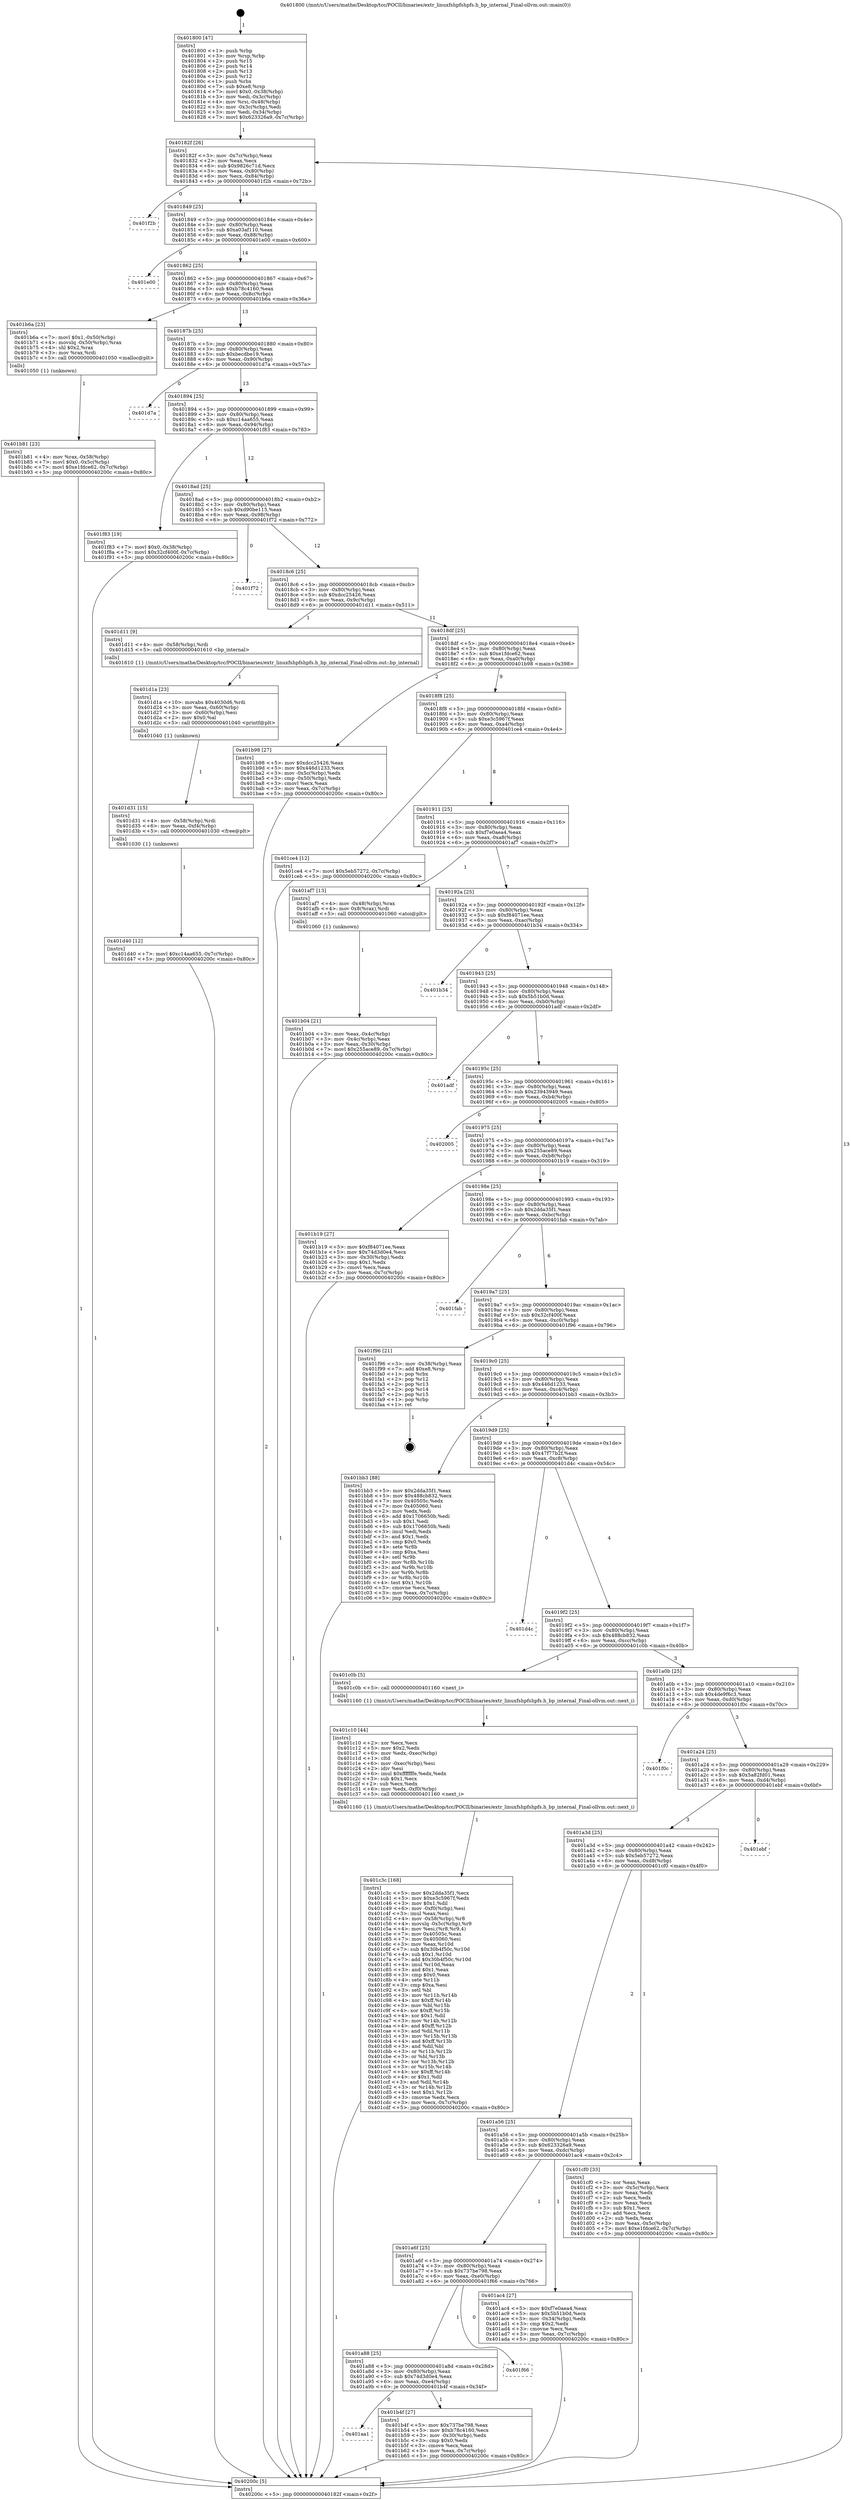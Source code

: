 digraph "0x401800" {
  label = "0x401800 (/mnt/c/Users/mathe/Desktop/tcc/POCII/binaries/extr_linuxfshpfshpfs.h_bp_internal_Final-ollvm.out::main(0))"
  labelloc = "t"
  node[shape=record]

  Entry [label="",width=0.3,height=0.3,shape=circle,fillcolor=black,style=filled]
  "0x40182f" [label="{
     0x40182f [26]\l
     | [instrs]\l
     &nbsp;&nbsp;0x40182f \<+3\>: mov -0x7c(%rbp),%eax\l
     &nbsp;&nbsp;0x401832 \<+2\>: mov %eax,%ecx\l
     &nbsp;&nbsp;0x401834 \<+6\>: sub $0x9826c71d,%ecx\l
     &nbsp;&nbsp;0x40183a \<+3\>: mov %eax,-0x80(%rbp)\l
     &nbsp;&nbsp;0x40183d \<+6\>: mov %ecx,-0x84(%rbp)\l
     &nbsp;&nbsp;0x401843 \<+6\>: je 0000000000401f2b \<main+0x72b\>\l
  }"]
  "0x401f2b" [label="{
     0x401f2b\l
  }", style=dashed]
  "0x401849" [label="{
     0x401849 [25]\l
     | [instrs]\l
     &nbsp;&nbsp;0x401849 \<+5\>: jmp 000000000040184e \<main+0x4e\>\l
     &nbsp;&nbsp;0x40184e \<+3\>: mov -0x80(%rbp),%eax\l
     &nbsp;&nbsp;0x401851 \<+5\>: sub $0xa03af110,%eax\l
     &nbsp;&nbsp;0x401856 \<+6\>: mov %eax,-0x88(%rbp)\l
     &nbsp;&nbsp;0x40185c \<+6\>: je 0000000000401e00 \<main+0x600\>\l
  }"]
  Exit [label="",width=0.3,height=0.3,shape=circle,fillcolor=black,style=filled,peripheries=2]
  "0x401e00" [label="{
     0x401e00\l
  }", style=dashed]
  "0x401862" [label="{
     0x401862 [25]\l
     | [instrs]\l
     &nbsp;&nbsp;0x401862 \<+5\>: jmp 0000000000401867 \<main+0x67\>\l
     &nbsp;&nbsp;0x401867 \<+3\>: mov -0x80(%rbp),%eax\l
     &nbsp;&nbsp;0x40186a \<+5\>: sub $0xb78c4160,%eax\l
     &nbsp;&nbsp;0x40186f \<+6\>: mov %eax,-0x8c(%rbp)\l
     &nbsp;&nbsp;0x401875 \<+6\>: je 0000000000401b6a \<main+0x36a\>\l
  }"]
  "0x401d40" [label="{
     0x401d40 [12]\l
     | [instrs]\l
     &nbsp;&nbsp;0x401d40 \<+7\>: movl $0xc14aa655,-0x7c(%rbp)\l
     &nbsp;&nbsp;0x401d47 \<+5\>: jmp 000000000040200c \<main+0x80c\>\l
  }"]
  "0x401b6a" [label="{
     0x401b6a [23]\l
     | [instrs]\l
     &nbsp;&nbsp;0x401b6a \<+7\>: movl $0x1,-0x50(%rbp)\l
     &nbsp;&nbsp;0x401b71 \<+4\>: movslq -0x50(%rbp),%rax\l
     &nbsp;&nbsp;0x401b75 \<+4\>: shl $0x2,%rax\l
     &nbsp;&nbsp;0x401b79 \<+3\>: mov %rax,%rdi\l
     &nbsp;&nbsp;0x401b7c \<+5\>: call 0000000000401050 \<malloc@plt\>\l
     | [calls]\l
     &nbsp;&nbsp;0x401050 \{1\} (unknown)\l
  }"]
  "0x40187b" [label="{
     0x40187b [25]\l
     | [instrs]\l
     &nbsp;&nbsp;0x40187b \<+5\>: jmp 0000000000401880 \<main+0x80\>\l
     &nbsp;&nbsp;0x401880 \<+3\>: mov -0x80(%rbp),%eax\l
     &nbsp;&nbsp;0x401883 \<+5\>: sub $0xbecdbe19,%eax\l
     &nbsp;&nbsp;0x401888 \<+6\>: mov %eax,-0x90(%rbp)\l
     &nbsp;&nbsp;0x40188e \<+6\>: je 0000000000401d7a \<main+0x57a\>\l
  }"]
  "0x401d31" [label="{
     0x401d31 [15]\l
     | [instrs]\l
     &nbsp;&nbsp;0x401d31 \<+4\>: mov -0x58(%rbp),%rdi\l
     &nbsp;&nbsp;0x401d35 \<+6\>: mov %eax,-0xf4(%rbp)\l
     &nbsp;&nbsp;0x401d3b \<+5\>: call 0000000000401030 \<free@plt\>\l
     | [calls]\l
     &nbsp;&nbsp;0x401030 \{1\} (unknown)\l
  }"]
  "0x401d7a" [label="{
     0x401d7a\l
  }", style=dashed]
  "0x401894" [label="{
     0x401894 [25]\l
     | [instrs]\l
     &nbsp;&nbsp;0x401894 \<+5\>: jmp 0000000000401899 \<main+0x99\>\l
     &nbsp;&nbsp;0x401899 \<+3\>: mov -0x80(%rbp),%eax\l
     &nbsp;&nbsp;0x40189c \<+5\>: sub $0xc14aa655,%eax\l
     &nbsp;&nbsp;0x4018a1 \<+6\>: mov %eax,-0x94(%rbp)\l
     &nbsp;&nbsp;0x4018a7 \<+6\>: je 0000000000401f83 \<main+0x783\>\l
  }"]
  "0x401d1a" [label="{
     0x401d1a [23]\l
     | [instrs]\l
     &nbsp;&nbsp;0x401d1a \<+10\>: movabs $0x4030d6,%rdi\l
     &nbsp;&nbsp;0x401d24 \<+3\>: mov %eax,-0x60(%rbp)\l
     &nbsp;&nbsp;0x401d27 \<+3\>: mov -0x60(%rbp),%esi\l
     &nbsp;&nbsp;0x401d2a \<+2\>: mov $0x0,%al\l
     &nbsp;&nbsp;0x401d2c \<+5\>: call 0000000000401040 \<printf@plt\>\l
     | [calls]\l
     &nbsp;&nbsp;0x401040 \{1\} (unknown)\l
  }"]
  "0x401f83" [label="{
     0x401f83 [19]\l
     | [instrs]\l
     &nbsp;&nbsp;0x401f83 \<+7\>: movl $0x0,-0x38(%rbp)\l
     &nbsp;&nbsp;0x401f8a \<+7\>: movl $0x32cf400f,-0x7c(%rbp)\l
     &nbsp;&nbsp;0x401f91 \<+5\>: jmp 000000000040200c \<main+0x80c\>\l
  }"]
  "0x4018ad" [label="{
     0x4018ad [25]\l
     | [instrs]\l
     &nbsp;&nbsp;0x4018ad \<+5\>: jmp 00000000004018b2 \<main+0xb2\>\l
     &nbsp;&nbsp;0x4018b2 \<+3\>: mov -0x80(%rbp),%eax\l
     &nbsp;&nbsp;0x4018b5 \<+5\>: sub $0xd90be115,%eax\l
     &nbsp;&nbsp;0x4018ba \<+6\>: mov %eax,-0x98(%rbp)\l
     &nbsp;&nbsp;0x4018c0 \<+6\>: je 0000000000401f72 \<main+0x772\>\l
  }"]
  "0x401c3c" [label="{
     0x401c3c [168]\l
     | [instrs]\l
     &nbsp;&nbsp;0x401c3c \<+5\>: mov $0x2dda35f1,%ecx\l
     &nbsp;&nbsp;0x401c41 \<+5\>: mov $0xe3c5967f,%edx\l
     &nbsp;&nbsp;0x401c46 \<+3\>: mov $0x1,%dil\l
     &nbsp;&nbsp;0x401c49 \<+6\>: mov -0xf0(%rbp),%esi\l
     &nbsp;&nbsp;0x401c4f \<+3\>: imul %eax,%esi\l
     &nbsp;&nbsp;0x401c52 \<+4\>: mov -0x58(%rbp),%r8\l
     &nbsp;&nbsp;0x401c56 \<+4\>: movslq -0x5c(%rbp),%r9\l
     &nbsp;&nbsp;0x401c5a \<+4\>: mov %esi,(%r8,%r9,4)\l
     &nbsp;&nbsp;0x401c5e \<+7\>: mov 0x40505c,%eax\l
     &nbsp;&nbsp;0x401c65 \<+7\>: mov 0x405060,%esi\l
     &nbsp;&nbsp;0x401c6c \<+3\>: mov %eax,%r10d\l
     &nbsp;&nbsp;0x401c6f \<+7\>: sub $0x30b4f50c,%r10d\l
     &nbsp;&nbsp;0x401c76 \<+4\>: sub $0x1,%r10d\l
     &nbsp;&nbsp;0x401c7a \<+7\>: add $0x30b4f50c,%r10d\l
     &nbsp;&nbsp;0x401c81 \<+4\>: imul %r10d,%eax\l
     &nbsp;&nbsp;0x401c85 \<+3\>: and $0x1,%eax\l
     &nbsp;&nbsp;0x401c88 \<+3\>: cmp $0x0,%eax\l
     &nbsp;&nbsp;0x401c8b \<+4\>: sete %r11b\l
     &nbsp;&nbsp;0x401c8f \<+3\>: cmp $0xa,%esi\l
     &nbsp;&nbsp;0x401c92 \<+3\>: setl %bl\l
     &nbsp;&nbsp;0x401c95 \<+3\>: mov %r11b,%r14b\l
     &nbsp;&nbsp;0x401c98 \<+4\>: xor $0xff,%r14b\l
     &nbsp;&nbsp;0x401c9c \<+3\>: mov %bl,%r15b\l
     &nbsp;&nbsp;0x401c9f \<+4\>: xor $0xff,%r15b\l
     &nbsp;&nbsp;0x401ca3 \<+4\>: xor $0x1,%dil\l
     &nbsp;&nbsp;0x401ca7 \<+3\>: mov %r14b,%r12b\l
     &nbsp;&nbsp;0x401caa \<+4\>: and $0xff,%r12b\l
     &nbsp;&nbsp;0x401cae \<+3\>: and %dil,%r11b\l
     &nbsp;&nbsp;0x401cb1 \<+3\>: mov %r15b,%r13b\l
     &nbsp;&nbsp;0x401cb4 \<+4\>: and $0xff,%r13b\l
     &nbsp;&nbsp;0x401cb8 \<+3\>: and %dil,%bl\l
     &nbsp;&nbsp;0x401cbb \<+3\>: or %r11b,%r12b\l
     &nbsp;&nbsp;0x401cbe \<+3\>: or %bl,%r13b\l
     &nbsp;&nbsp;0x401cc1 \<+3\>: xor %r13b,%r12b\l
     &nbsp;&nbsp;0x401cc4 \<+3\>: or %r15b,%r14b\l
     &nbsp;&nbsp;0x401cc7 \<+4\>: xor $0xff,%r14b\l
     &nbsp;&nbsp;0x401ccb \<+4\>: or $0x1,%dil\l
     &nbsp;&nbsp;0x401ccf \<+3\>: and %dil,%r14b\l
     &nbsp;&nbsp;0x401cd2 \<+3\>: or %r14b,%r12b\l
     &nbsp;&nbsp;0x401cd5 \<+4\>: test $0x1,%r12b\l
     &nbsp;&nbsp;0x401cd9 \<+3\>: cmovne %edx,%ecx\l
     &nbsp;&nbsp;0x401cdc \<+3\>: mov %ecx,-0x7c(%rbp)\l
     &nbsp;&nbsp;0x401cdf \<+5\>: jmp 000000000040200c \<main+0x80c\>\l
  }"]
  "0x401f72" [label="{
     0x401f72\l
  }", style=dashed]
  "0x4018c6" [label="{
     0x4018c6 [25]\l
     | [instrs]\l
     &nbsp;&nbsp;0x4018c6 \<+5\>: jmp 00000000004018cb \<main+0xcb\>\l
     &nbsp;&nbsp;0x4018cb \<+3\>: mov -0x80(%rbp),%eax\l
     &nbsp;&nbsp;0x4018ce \<+5\>: sub $0xdcc25426,%eax\l
     &nbsp;&nbsp;0x4018d3 \<+6\>: mov %eax,-0x9c(%rbp)\l
     &nbsp;&nbsp;0x4018d9 \<+6\>: je 0000000000401d11 \<main+0x511\>\l
  }"]
  "0x401c10" [label="{
     0x401c10 [44]\l
     | [instrs]\l
     &nbsp;&nbsp;0x401c10 \<+2\>: xor %ecx,%ecx\l
     &nbsp;&nbsp;0x401c12 \<+5\>: mov $0x2,%edx\l
     &nbsp;&nbsp;0x401c17 \<+6\>: mov %edx,-0xec(%rbp)\l
     &nbsp;&nbsp;0x401c1d \<+1\>: cltd\l
     &nbsp;&nbsp;0x401c1e \<+6\>: mov -0xec(%rbp),%esi\l
     &nbsp;&nbsp;0x401c24 \<+2\>: idiv %esi\l
     &nbsp;&nbsp;0x401c26 \<+6\>: imul $0xfffffffe,%edx,%edx\l
     &nbsp;&nbsp;0x401c2c \<+3\>: sub $0x1,%ecx\l
     &nbsp;&nbsp;0x401c2f \<+2\>: sub %ecx,%edx\l
     &nbsp;&nbsp;0x401c31 \<+6\>: mov %edx,-0xf0(%rbp)\l
     &nbsp;&nbsp;0x401c37 \<+5\>: call 0000000000401160 \<next_i\>\l
     | [calls]\l
     &nbsp;&nbsp;0x401160 \{1\} (/mnt/c/Users/mathe/Desktop/tcc/POCII/binaries/extr_linuxfshpfshpfs.h_bp_internal_Final-ollvm.out::next_i)\l
  }"]
  "0x401d11" [label="{
     0x401d11 [9]\l
     | [instrs]\l
     &nbsp;&nbsp;0x401d11 \<+4\>: mov -0x58(%rbp),%rdi\l
     &nbsp;&nbsp;0x401d15 \<+5\>: call 0000000000401610 \<bp_internal\>\l
     | [calls]\l
     &nbsp;&nbsp;0x401610 \{1\} (/mnt/c/Users/mathe/Desktop/tcc/POCII/binaries/extr_linuxfshpfshpfs.h_bp_internal_Final-ollvm.out::bp_internal)\l
  }"]
  "0x4018df" [label="{
     0x4018df [25]\l
     | [instrs]\l
     &nbsp;&nbsp;0x4018df \<+5\>: jmp 00000000004018e4 \<main+0xe4\>\l
     &nbsp;&nbsp;0x4018e4 \<+3\>: mov -0x80(%rbp),%eax\l
     &nbsp;&nbsp;0x4018e7 \<+5\>: sub $0xe1fdce62,%eax\l
     &nbsp;&nbsp;0x4018ec \<+6\>: mov %eax,-0xa0(%rbp)\l
     &nbsp;&nbsp;0x4018f2 \<+6\>: je 0000000000401b98 \<main+0x398\>\l
  }"]
  "0x401b81" [label="{
     0x401b81 [23]\l
     | [instrs]\l
     &nbsp;&nbsp;0x401b81 \<+4\>: mov %rax,-0x58(%rbp)\l
     &nbsp;&nbsp;0x401b85 \<+7\>: movl $0x0,-0x5c(%rbp)\l
     &nbsp;&nbsp;0x401b8c \<+7\>: movl $0xe1fdce62,-0x7c(%rbp)\l
     &nbsp;&nbsp;0x401b93 \<+5\>: jmp 000000000040200c \<main+0x80c\>\l
  }"]
  "0x401b98" [label="{
     0x401b98 [27]\l
     | [instrs]\l
     &nbsp;&nbsp;0x401b98 \<+5\>: mov $0xdcc25426,%eax\l
     &nbsp;&nbsp;0x401b9d \<+5\>: mov $0x446d1233,%ecx\l
     &nbsp;&nbsp;0x401ba2 \<+3\>: mov -0x5c(%rbp),%edx\l
     &nbsp;&nbsp;0x401ba5 \<+3\>: cmp -0x50(%rbp),%edx\l
     &nbsp;&nbsp;0x401ba8 \<+3\>: cmovl %ecx,%eax\l
     &nbsp;&nbsp;0x401bab \<+3\>: mov %eax,-0x7c(%rbp)\l
     &nbsp;&nbsp;0x401bae \<+5\>: jmp 000000000040200c \<main+0x80c\>\l
  }"]
  "0x4018f8" [label="{
     0x4018f8 [25]\l
     | [instrs]\l
     &nbsp;&nbsp;0x4018f8 \<+5\>: jmp 00000000004018fd \<main+0xfd\>\l
     &nbsp;&nbsp;0x4018fd \<+3\>: mov -0x80(%rbp),%eax\l
     &nbsp;&nbsp;0x401900 \<+5\>: sub $0xe3c5967f,%eax\l
     &nbsp;&nbsp;0x401905 \<+6\>: mov %eax,-0xa4(%rbp)\l
     &nbsp;&nbsp;0x40190b \<+6\>: je 0000000000401ce4 \<main+0x4e4\>\l
  }"]
  "0x401aa1" [label="{
     0x401aa1\l
  }", style=dashed]
  "0x401ce4" [label="{
     0x401ce4 [12]\l
     | [instrs]\l
     &nbsp;&nbsp;0x401ce4 \<+7\>: movl $0x5eb57272,-0x7c(%rbp)\l
     &nbsp;&nbsp;0x401ceb \<+5\>: jmp 000000000040200c \<main+0x80c\>\l
  }"]
  "0x401911" [label="{
     0x401911 [25]\l
     | [instrs]\l
     &nbsp;&nbsp;0x401911 \<+5\>: jmp 0000000000401916 \<main+0x116\>\l
     &nbsp;&nbsp;0x401916 \<+3\>: mov -0x80(%rbp),%eax\l
     &nbsp;&nbsp;0x401919 \<+5\>: sub $0xf7e0aea4,%eax\l
     &nbsp;&nbsp;0x40191e \<+6\>: mov %eax,-0xa8(%rbp)\l
     &nbsp;&nbsp;0x401924 \<+6\>: je 0000000000401af7 \<main+0x2f7\>\l
  }"]
  "0x401b4f" [label="{
     0x401b4f [27]\l
     | [instrs]\l
     &nbsp;&nbsp;0x401b4f \<+5\>: mov $0x737be798,%eax\l
     &nbsp;&nbsp;0x401b54 \<+5\>: mov $0xb78c4160,%ecx\l
     &nbsp;&nbsp;0x401b59 \<+3\>: mov -0x30(%rbp),%edx\l
     &nbsp;&nbsp;0x401b5c \<+3\>: cmp $0x0,%edx\l
     &nbsp;&nbsp;0x401b5f \<+3\>: cmove %ecx,%eax\l
     &nbsp;&nbsp;0x401b62 \<+3\>: mov %eax,-0x7c(%rbp)\l
     &nbsp;&nbsp;0x401b65 \<+5\>: jmp 000000000040200c \<main+0x80c\>\l
  }"]
  "0x401af7" [label="{
     0x401af7 [13]\l
     | [instrs]\l
     &nbsp;&nbsp;0x401af7 \<+4\>: mov -0x48(%rbp),%rax\l
     &nbsp;&nbsp;0x401afb \<+4\>: mov 0x8(%rax),%rdi\l
     &nbsp;&nbsp;0x401aff \<+5\>: call 0000000000401060 \<atoi@plt\>\l
     | [calls]\l
     &nbsp;&nbsp;0x401060 \{1\} (unknown)\l
  }"]
  "0x40192a" [label="{
     0x40192a [25]\l
     | [instrs]\l
     &nbsp;&nbsp;0x40192a \<+5\>: jmp 000000000040192f \<main+0x12f\>\l
     &nbsp;&nbsp;0x40192f \<+3\>: mov -0x80(%rbp),%eax\l
     &nbsp;&nbsp;0x401932 \<+5\>: sub $0xf84071ee,%eax\l
     &nbsp;&nbsp;0x401937 \<+6\>: mov %eax,-0xac(%rbp)\l
     &nbsp;&nbsp;0x40193d \<+6\>: je 0000000000401b34 \<main+0x334\>\l
  }"]
  "0x401a88" [label="{
     0x401a88 [25]\l
     | [instrs]\l
     &nbsp;&nbsp;0x401a88 \<+5\>: jmp 0000000000401a8d \<main+0x28d\>\l
     &nbsp;&nbsp;0x401a8d \<+3\>: mov -0x80(%rbp),%eax\l
     &nbsp;&nbsp;0x401a90 \<+5\>: sub $0x74d3d0e4,%eax\l
     &nbsp;&nbsp;0x401a95 \<+6\>: mov %eax,-0xe4(%rbp)\l
     &nbsp;&nbsp;0x401a9b \<+6\>: je 0000000000401b4f \<main+0x34f\>\l
  }"]
  "0x401b34" [label="{
     0x401b34\l
  }", style=dashed]
  "0x401943" [label="{
     0x401943 [25]\l
     | [instrs]\l
     &nbsp;&nbsp;0x401943 \<+5\>: jmp 0000000000401948 \<main+0x148\>\l
     &nbsp;&nbsp;0x401948 \<+3\>: mov -0x80(%rbp),%eax\l
     &nbsp;&nbsp;0x40194b \<+5\>: sub $0x5b51b0d,%eax\l
     &nbsp;&nbsp;0x401950 \<+6\>: mov %eax,-0xb0(%rbp)\l
     &nbsp;&nbsp;0x401956 \<+6\>: je 0000000000401adf \<main+0x2df\>\l
  }"]
  "0x401f66" [label="{
     0x401f66\l
  }", style=dashed]
  "0x401adf" [label="{
     0x401adf\l
  }", style=dashed]
  "0x40195c" [label="{
     0x40195c [25]\l
     | [instrs]\l
     &nbsp;&nbsp;0x40195c \<+5\>: jmp 0000000000401961 \<main+0x161\>\l
     &nbsp;&nbsp;0x401961 \<+3\>: mov -0x80(%rbp),%eax\l
     &nbsp;&nbsp;0x401964 \<+5\>: sub $0x23943949,%eax\l
     &nbsp;&nbsp;0x401969 \<+6\>: mov %eax,-0xb4(%rbp)\l
     &nbsp;&nbsp;0x40196f \<+6\>: je 0000000000402005 \<main+0x805\>\l
  }"]
  "0x401b04" [label="{
     0x401b04 [21]\l
     | [instrs]\l
     &nbsp;&nbsp;0x401b04 \<+3\>: mov %eax,-0x4c(%rbp)\l
     &nbsp;&nbsp;0x401b07 \<+3\>: mov -0x4c(%rbp),%eax\l
     &nbsp;&nbsp;0x401b0a \<+3\>: mov %eax,-0x30(%rbp)\l
     &nbsp;&nbsp;0x401b0d \<+7\>: movl $0x255ace89,-0x7c(%rbp)\l
     &nbsp;&nbsp;0x401b14 \<+5\>: jmp 000000000040200c \<main+0x80c\>\l
  }"]
  "0x402005" [label="{
     0x402005\l
  }", style=dashed]
  "0x401975" [label="{
     0x401975 [25]\l
     | [instrs]\l
     &nbsp;&nbsp;0x401975 \<+5\>: jmp 000000000040197a \<main+0x17a\>\l
     &nbsp;&nbsp;0x40197a \<+3\>: mov -0x80(%rbp),%eax\l
     &nbsp;&nbsp;0x40197d \<+5\>: sub $0x255ace89,%eax\l
     &nbsp;&nbsp;0x401982 \<+6\>: mov %eax,-0xb8(%rbp)\l
     &nbsp;&nbsp;0x401988 \<+6\>: je 0000000000401b19 \<main+0x319\>\l
  }"]
  "0x401800" [label="{
     0x401800 [47]\l
     | [instrs]\l
     &nbsp;&nbsp;0x401800 \<+1\>: push %rbp\l
     &nbsp;&nbsp;0x401801 \<+3\>: mov %rsp,%rbp\l
     &nbsp;&nbsp;0x401804 \<+2\>: push %r15\l
     &nbsp;&nbsp;0x401806 \<+2\>: push %r14\l
     &nbsp;&nbsp;0x401808 \<+2\>: push %r13\l
     &nbsp;&nbsp;0x40180a \<+2\>: push %r12\l
     &nbsp;&nbsp;0x40180c \<+1\>: push %rbx\l
     &nbsp;&nbsp;0x40180d \<+7\>: sub $0xe8,%rsp\l
     &nbsp;&nbsp;0x401814 \<+7\>: movl $0x0,-0x38(%rbp)\l
     &nbsp;&nbsp;0x40181b \<+3\>: mov %edi,-0x3c(%rbp)\l
     &nbsp;&nbsp;0x40181e \<+4\>: mov %rsi,-0x48(%rbp)\l
     &nbsp;&nbsp;0x401822 \<+3\>: mov -0x3c(%rbp),%edi\l
     &nbsp;&nbsp;0x401825 \<+3\>: mov %edi,-0x34(%rbp)\l
     &nbsp;&nbsp;0x401828 \<+7\>: movl $0x623326a9,-0x7c(%rbp)\l
  }"]
  "0x401b19" [label="{
     0x401b19 [27]\l
     | [instrs]\l
     &nbsp;&nbsp;0x401b19 \<+5\>: mov $0xf84071ee,%eax\l
     &nbsp;&nbsp;0x401b1e \<+5\>: mov $0x74d3d0e4,%ecx\l
     &nbsp;&nbsp;0x401b23 \<+3\>: mov -0x30(%rbp),%edx\l
     &nbsp;&nbsp;0x401b26 \<+3\>: cmp $0x1,%edx\l
     &nbsp;&nbsp;0x401b29 \<+3\>: cmovl %ecx,%eax\l
     &nbsp;&nbsp;0x401b2c \<+3\>: mov %eax,-0x7c(%rbp)\l
     &nbsp;&nbsp;0x401b2f \<+5\>: jmp 000000000040200c \<main+0x80c\>\l
  }"]
  "0x40198e" [label="{
     0x40198e [25]\l
     | [instrs]\l
     &nbsp;&nbsp;0x40198e \<+5\>: jmp 0000000000401993 \<main+0x193\>\l
     &nbsp;&nbsp;0x401993 \<+3\>: mov -0x80(%rbp),%eax\l
     &nbsp;&nbsp;0x401996 \<+5\>: sub $0x2dda35f1,%eax\l
     &nbsp;&nbsp;0x40199b \<+6\>: mov %eax,-0xbc(%rbp)\l
     &nbsp;&nbsp;0x4019a1 \<+6\>: je 0000000000401fab \<main+0x7ab\>\l
  }"]
  "0x40200c" [label="{
     0x40200c [5]\l
     | [instrs]\l
     &nbsp;&nbsp;0x40200c \<+5\>: jmp 000000000040182f \<main+0x2f\>\l
  }"]
  "0x401fab" [label="{
     0x401fab\l
  }", style=dashed]
  "0x4019a7" [label="{
     0x4019a7 [25]\l
     | [instrs]\l
     &nbsp;&nbsp;0x4019a7 \<+5\>: jmp 00000000004019ac \<main+0x1ac\>\l
     &nbsp;&nbsp;0x4019ac \<+3\>: mov -0x80(%rbp),%eax\l
     &nbsp;&nbsp;0x4019af \<+5\>: sub $0x32cf400f,%eax\l
     &nbsp;&nbsp;0x4019b4 \<+6\>: mov %eax,-0xc0(%rbp)\l
     &nbsp;&nbsp;0x4019ba \<+6\>: je 0000000000401f96 \<main+0x796\>\l
  }"]
  "0x401a6f" [label="{
     0x401a6f [25]\l
     | [instrs]\l
     &nbsp;&nbsp;0x401a6f \<+5\>: jmp 0000000000401a74 \<main+0x274\>\l
     &nbsp;&nbsp;0x401a74 \<+3\>: mov -0x80(%rbp),%eax\l
     &nbsp;&nbsp;0x401a77 \<+5\>: sub $0x737be798,%eax\l
     &nbsp;&nbsp;0x401a7c \<+6\>: mov %eax,-0xe0(%rbp)\l
     &nbsp;&nbsp;0x401a82 \<+6\>: je 0000000000401f66 \<main+0x766\>\l
  }"]
  "0x401f96" [label="{
     0x401f96 [21]\l
     | [instrs]\l
     &nbsp;&nbsp;0x401f96 \<+3\>: mov -0x38(%rbp),%eax\l
     &nbsp;&nbsp;0x401f99 \<+7\>: add $0xe8,%rsp\l
     &nbsp;&nbsp;0x401fa0 \<+1\>: pop %rbx\l
     &nbsp;&nbsp;0x401fa1 \<+2\>: pop %r12\l
     &nbsp;&nbsp;0x401fa3 \<+2\>: pop %r13\l
     &nbsp;&nbsp;0x401fa5 \<+2\>: pop %r14\l
     &nbsp;&nbsp;0x401fa7 \<+2\>: pop %r15\l
     &nbsp;&nbsp;0x401fa9 \<+1\>: pop %rbp\l
     &nbsp;&nbsp;0x401faa \<+1\>: ret\l
  }"]
  "0x4019c0" [label="{
     0x4019c0 [25]\l
     | [instrs]\l
     &nbsp;&nbsp;0x4019c0 \<+5\>: jmp 00000000004019c5 \<main+0x1c5\>\l
     &nbsp;&nbsp;0x4019c5 \<+3\>: mov -0x80(%rbp),%eax\l
     &nbsp;&nbsp;0x4019c8 \<+5\>: sub $0x446d1233,%eax\l
     &nbsp;&nbsp;0x4019cd \<+6\>: mov %eax,-0xc4(%rbp)\l
     &nbsp;&nbsp;0x4019d3 \<+6\>: je 0000000000401bb3 \<main+0x3b3\>\l
  }"]
  "0x401ac4" [label="{
     0x401ac4 [27]\l
     | [instrs]\l
     &nbsp;&nbsp;0x401ac4 \<+5\>: mov $0xf7e0aea4,%eax\l
     &nbsp;&nbsp;0x401ac9 \<+5\>: mov $0x5b51b0d,%ecx\l
     &nbsp;&nbsp;0x401ace \<+3\>: mov -0x34(%rbp),%edx\l
     &nbsp;&nbsp;0x401ad1 \<+3\>: cmp $0x2,%edx\l
     &nbsp;&nbsp;0x401ad4 \<+3\>: cmovne %ecx,%eax\l
     &nbsp;&nbsp;0x401ad7 \<+3\>: mov %eax,-0x7c(%rbp)\l
     &nbsp;&nbsp;0x401ada \<+5\>: jmp 000000000040200c \<main+0x80c\>\l
  }"]
  "0x401bb3" [label="{
     0x401bb3 [88]\l
     | [instrs]\l
     &nbsp;&nbsp;0x401bb3 \<+5\>: mov $0x2dda35f1,%eax\l
     &nbsp;&nbsp;0x401bb8 \<+5\>: mov $0x488cb832,%ecx\l
     &nbsp;&nbsp;0x401bbd \<+7\>: mov 0x40505c,%edx\l
     &nbsp;&nbsp;0x401bc4 \<+7\>: mov 0x405060,%esi\l
     &nbsp;&nbsp;0x401bcb \<+2\>: mov %edx,%edi\l
     &nbsp;&nbsp;0x401bcd \<+6\>: add $0x1706650b,%edi\l
     &nbsp;&nbsp;0x401bd3 \<+3\>: sub $0x1,%edi\l
     &nbsp;&nbsp;0x401bd6 \<+6\>: sub $0x1706650b,%edi\l
     &nbsp;&nbsp;0x401bdc \<+3\>: imul %edi,%edx\l
     &nbsp;&nbsp;0x401bdf \<+3\>: and $0x1,%edx\l
     &nbsp;&nbsp;0x401be2 \<+3\>: cmp $0x0,%edx\l
     &nbsp;&nbsp;0x401be5 \<+4\>: sete %r8b\l
     &nbsp;&nbsp;0x401be9 \<+3\>: cmp $0xa,%esi\l
     &nbsp;&nbsp;0x401bec \<+4\>: setl %r9b\l
     &nbsp;&nbsp;0x401bf0 \<+3\>: mov %r8b,%r10b\l
     &nbsp;&nbsp;0x401bf3 \<+3\>: and %r9b,%r10b\l
     &nbsp;&nbsp;0x401bf6 \<+3\>: xor %r9b,%r8b\l
     &nbsp;&nbsp;0x401bf9 \<+3\>: or %r8b,%r10b\l
     &nbsp;&nbsp;0x401bfc \<+4\>: test $0x1,%r10b\l
     &nbsp;&nbsp;0x401c00 \<+3\>: cmovne %ecx,%eax\l
     &nbsp;&nbsp;0x401c03 \<+3\>: mov %eax,-0x7c(%rbp)\l
     &nbsp;&nbsp;0x401c06 \<+5\>: jmp 000000000040200c \<main+0x80c\>\l
  }"]
  "0x4019d9" [label="{
     0x4019d9 [25]\l
     | [instrs]\l
     &nbsp;&nbsp;0x4019d9 \<+5\>: jmp 00000000004019de \<main+0x1de\>\l
     &nbsp;&nbsp;0x4019de \<+3\>: mov -0x80(%rbp),%eax\l
     &nbsp;&nbsp;0x4019e1 \<+5\>: sub $0x47f77b2f,%eax\l
     &nbsp;&nbsp;0x4019e6 \<+6\>: mov %eax,-0xc8(%rbp)\l
     &nbsp;&nbsp;0x4019ec \<+6\>: je 0000000000401d4c \<main+0x54c\>\l
  }"]
  "0x401a56" [label="{
     0x401a56 [25]\l
     | [instrs]\l
     &nbsp;&nbsp;0x401a56 \<+5\>: jmp 0000000000401a5b \<main+0x25b\>\l
     &nbsp;&nbsp;0x401a5b \<+3\>: mov -0x80(%rbp),%eax\l
     &nbsp;&nbsp;0x401a5e \<+5\>: sub $0x623326a9,%eax\l
     &nbsp;&nbsp;0x401a63 \<+6\>: mov %eax,-0xdc(%rbp)\l
     &nbsp;&nbsp;0x401a69 \<+6\>: je 0000000000401ac4 \<main+0x2c4\>\l
  }"]
  "0x401d4c" [label="{
     0x401d4c\l
  }", style=dashed]
  "0x4019f2" [label="{
     0x4019f2 [25]\l
     | [instrs]\l
     &nbsp;&nbsp;0x4019f2 \<+5\>: jmp 00000000004019f7 \<main+0x1f7\>\l
     &nbsp;&nbsp;0x4019f7 \<+3\>: mov -0x80(%rbp),%eax\l
     &nbsp;&nbsp;0x4019fa \<+5\>: sub $0x488cb832,%eax\l
     &nbsp;&nbsp;0x4019ff \<+6\>: mov %eax,-0xcc(%rbp)\l
     &nbsp;&nbsp;0x401a05 \<+6\>: je 0000000000401c0b \<main+0x40b\>\l
  }"]
  "0x401cf0" [label="{
     0x401cf0 [33]\l
     | [instrs]\l
     &nbsp;&nbsp;0x401cf0 \<+2\>: xor %eax,%eax\l
     &nbsp;&nbsp;0x401cf2 \<+3\>: mov -0x5c(%rbp),%ecx\l
     &nbsp;&nbsp;0x401cf5 \<+2\>: mov %eax,%edx\l
     &nbsp;&nbsp;0x401cf7 \<+2\>: sub %ecx,%edx\l
     &nbsp;&nbsp;0x401cf9 \<+2\>: mov %eax,%ecx\l
     &nbsp;&nbsp;0x401cfb \<+3\>: sub $0x1,%ecx\l
     &nbsp;&nbsp;0x401cfe \<+2\>: add %ecx,%edx\l
     &nbsp;&nbsp;0x401d00 \<+2\>: sub %edx,%eax\l
     &nbsp;&nbsp;0x401d02 \<+3\>: mov %eax,-0x5c(%rbp)\l
     &nbsp;&nbsp;0x401d05 \<+7\>: movl $0xe1fdce62,-0x7c(%rbp)\l
     &nbsp;&nbsp;0x401d0c \<+5\>: jmp 000000000040200c \<main+0x80c\>\l
  }"]
  "0x401c0b" [label="{
     0x401c0b [5]\l
     | [instrs]\l
     &nbsp;&nbsp;0x401c0b \<+5\>: call 0000000000401160 \<next_i\>\l
     | [calls]\l
     &nbsp;&nbsp;0x401160 \{1\} (/mnt/c/Users/mathe/Desktop/tcc/POCII/binaries/extr_linuxfshpfshpfs.h_bp_internal_Final-ollvm.out::next_i)\l
  }"]
  "0x401a0b" [label="{
     0x401a0b [25]\l
     | [instrs]\l
     &nbsp;&nbsp;0x401a0b \<+5\>: jmp 0000000000401a10 \<main+0x210\>\l
     &nbsp;&nbsp;0x401a10 \<+3\>: mov -0x80(%rbp),%eax\l
     &nbsp;&nbsp;0x401a13 \<+5\>: sub $0x4de9f6c3,%eax\l
     &nbsp;&nbsp;0x401a18 \<+6\>: mov %eax,-0xd0(%rbp)\l
     &nbsp;&nbsp;0x401a1e \<+6\>: je 0000000000401f0c \<main+0x70c\>\l
  }"]
  "0x401a3d" [label="{
     0x401a3d [25]\l
     | [instrs]\l
     &nbsp;&nbsp;0x401a3d \<+5\>: jmp 0000000000401a42 \<main+0x242\>\l
     &nbsp;&nbsp;0x401a42 \<+3\>: mov -0x80(%rbp),%eax\l
     &nbsp;&nbsp;0x401a45 \<+5\>: sub $0x5eb57272,%eax\l
     &nbsp;&nbsp;0x401a4a \<+6\>: mov %eax,-0xd8(%rbp)\l
     &nbsp;&nbsp;0x401a50 \<+6\>: je 0000000000401cf0 \<main+0x4f0\>\l
  }"]
  "0x401f0c" [label="{
     0x401f0c\l
  }", style=dashed]
  "0x401a24" [label="{
     0x401a24 [25]\l
     | [instrs]\l
     &nbsp;&nbsp;0x401a24 \<+5\>: jmp 0000000000401a29 \<main+0x229\>\l
     &nbsp;&nbsp;0x401a29 \<+3\>: mov -0x80(%rbp),%eax\l
     &nbsp;&nbsp;0x401a2c \<+5\>: sub $0x5a82fd01,%eax\l
     &nbsp;&nbsp;0x401a31 \<+6\>: mov %eax,-0xd4(%rbp)\l
     &nbsp;&nbsp;0x401a37 \<+6\>: je 0000000000401ebf \<main+0x6bf\>\l
  }"]
  "0x401ebf" [label="{
     0x401ebf\l
  }", style=dashed]
  Entry -> "0x401800" [label=" 1"]
  "0x40182f" -> "0x401f2b" [label=" 0"]
  "0x40182f" -> "0x401849" [label=" 14"]
  "0x401f96" -> Exit [label=" 1"]
  "0x401849" -> "0x401e00" [label=" 0"]
  "0x401849" -> "0x401862" [label=" 14"]
  "0x401f83" -> "0x40200c" [label=" 1"]
  "0x401862" -> "0x401b6a" [label=" 1"]
  "0x401862" -> "0x40187b" [label=" 13"]
  "0x401d40" -> "0x40200c" [label=" 1"]
  "0x40187b" -> "0x401d7a" [label=" 0"]
  "0x40187b" -> "0x401894" [label=" 13"]
  "0x401d31" -> "0x401d40" [label=" 1"]
  "0x401894" -> "0x401f83" [label=" 1"]
  "0x401894" -> "0x4018ad" [label=" 12"]
  "0x401d1a" -> "0x401d31" [label=" 1"]
  "0x4018ad" -> "0x401f72" [label=" 0"]
  "0x4018ad" -> "0x4018c6" [label=" 12"]
  "0x401d11" -> "0x401d1a" [label=" 1"]
  "0x4018c6" -> "0x401d11" [label=" 1"]
  "0x4018c6" -> "0x4018df" [label=" 11"]
  "0x401cf0" -> "0x40200c" [label=" 1"]
  "0x4018df" -> "0x401b98" [label=" 2"]
  "0x4018df" -> "0x4018f8" [label=" 9"]
  "0x401ce4" -> "0x40200c" [label=" 1"]
  "0x4018f8" -> "0x401ce4" [label=" 1"]
  "0x4018f8" -> "0x401911" [label=" 8"]
  "0x401c3c" -> "0x40200c" [label=" 1"]
  "0x401911" -> "0x401af7" [label=" 1"]
  "0x401911" -> "0x40192a" [label=" 7"]
  "0x401c10" -> "0x401c3c" [label=" 1"]
  "0x40192a" -> "0x401b34" [label=" 0"]
  "0x40192a" -> "0x401943" [label=" 7"]
  "0x401bb3" -> "0x40200c" [label=" 1"]
  "0x401943" -> "0x401adf" [label=" 0"]
  "0x401943" -> "0x40195c" [label=" 7"]
  "0x401b98" -> "0x40200c" [label=" 2"]
  "0x40195c" -> "0x402005" [label=" 0"]
  "0x40195c" -> "0x401975" [label=" 7"]
  "0x401b6a" -> "0x401b81" [label=" 1"]
  "0x401975" -> "0x401b19" [label=" 1"]
  "0x401975" -> "0x40198e" [label=" 6"]
  "0x401b4f" -> "0x40200c" [label=" 1"]
  "0x40198e" -> "0x401fab" [label=" 0"]
  "0x40198e" -> "0x4019a7" [label=" 6"]
  "0x401a88" -> "0x401aa1" [label=" 0"]
  "0x4019a7" -> "0x401f96" [label=" 1"]
  "0x4019a7" -> "0x4019c0" [label=" 5"]
  "0x401a88" -> "0x401b4f" [label=" 1"]
  "0x4019c0" -> "0x401bb3" [label=" 1"]
  "0x4019c0" -> "0x4019d9" [label=" 4"]
  "0x401c0b" -> "0x401c10" [label=" 1"]
  "0x4019d9" -> "0x401d4c" [label=" 0"]
  "0x4019d9" -> "0x4019f2" [label=" 4"]
  "0x401a6f" -> "0x401f66" [label=" 0"]
  "0x4019f2" -> "0x401c0b" [label=" 1"]
  "0x4019f2" -> "0x401a0b" [label=" 3"]
  "0x401b81" -> "0x40200c" [label=" 1"]
  "0x401a0b" -> "0x401f0c" [label=" 0"]
  "0x401a0b" -> "0x401a24" [label=" 3"]
  "0x401b04" -> "0x40200c" [label=" 1"]
  "0x401a24" -> "0x401ebf" [label=" 0"]
  "0x401a24" -> "0x401a3d" [label=" 3"]
  "0x401b19" -> "0x40200c" [label=" 1"]
  "0x401a3d" -> "0x401cf0" [label=" 1"]
  "0x401a3d" -> "0x401a56" [label=" 2"]
  "0x401a6f" -> "0x401a88" [label=" 1"]
  "0x401a56" -> "0x401ac4" [label=" 1"]
  "0x401a56" -> "0x401a6f" [label=" 1"]
  "0x401ac4" -> "0x40200c" [label=" 1"]
  "0x401800" -> "0x40182f" [label=" 1"]
  "0x40200c" -> "0x40182f" [label=" 13"]
  "0x401af7" -> "0x401b04" [label=" 1"]
}
